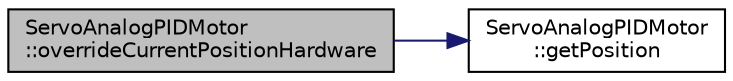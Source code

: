 digraph "ServoAnalogPIDMotor::overrideCurrentPositionHardware"
{
  edge [fontname="Helvetica",fontsize="10",labelfontname="Helvetica",labelfontsize="10"];
  node [fontname="Helvetica",fontsize="10",shape=record];
  rankdir="LR";
  Node10 [label="ServoAnalogPIDMotor\l::overrideCurrentPositionHardware",height=0.2,width=0.4,color="black", fillcolor="grey75", style="filled", fontcolor="black"];
  Node10 -> Node11 [color="midnightblue",fontsize="10",style="solid",fontname="Helvetica"];
  Node11 [label="ServoAnalogPIDMotor\l::getPosition",height=0.2,width=0.4,color="black", fillcolor="white", style="filled",URL="$classServoAnalogPIDMotor.html#ad6ea5e73f0ee9edf35ae1a3c59eee467"];
}
